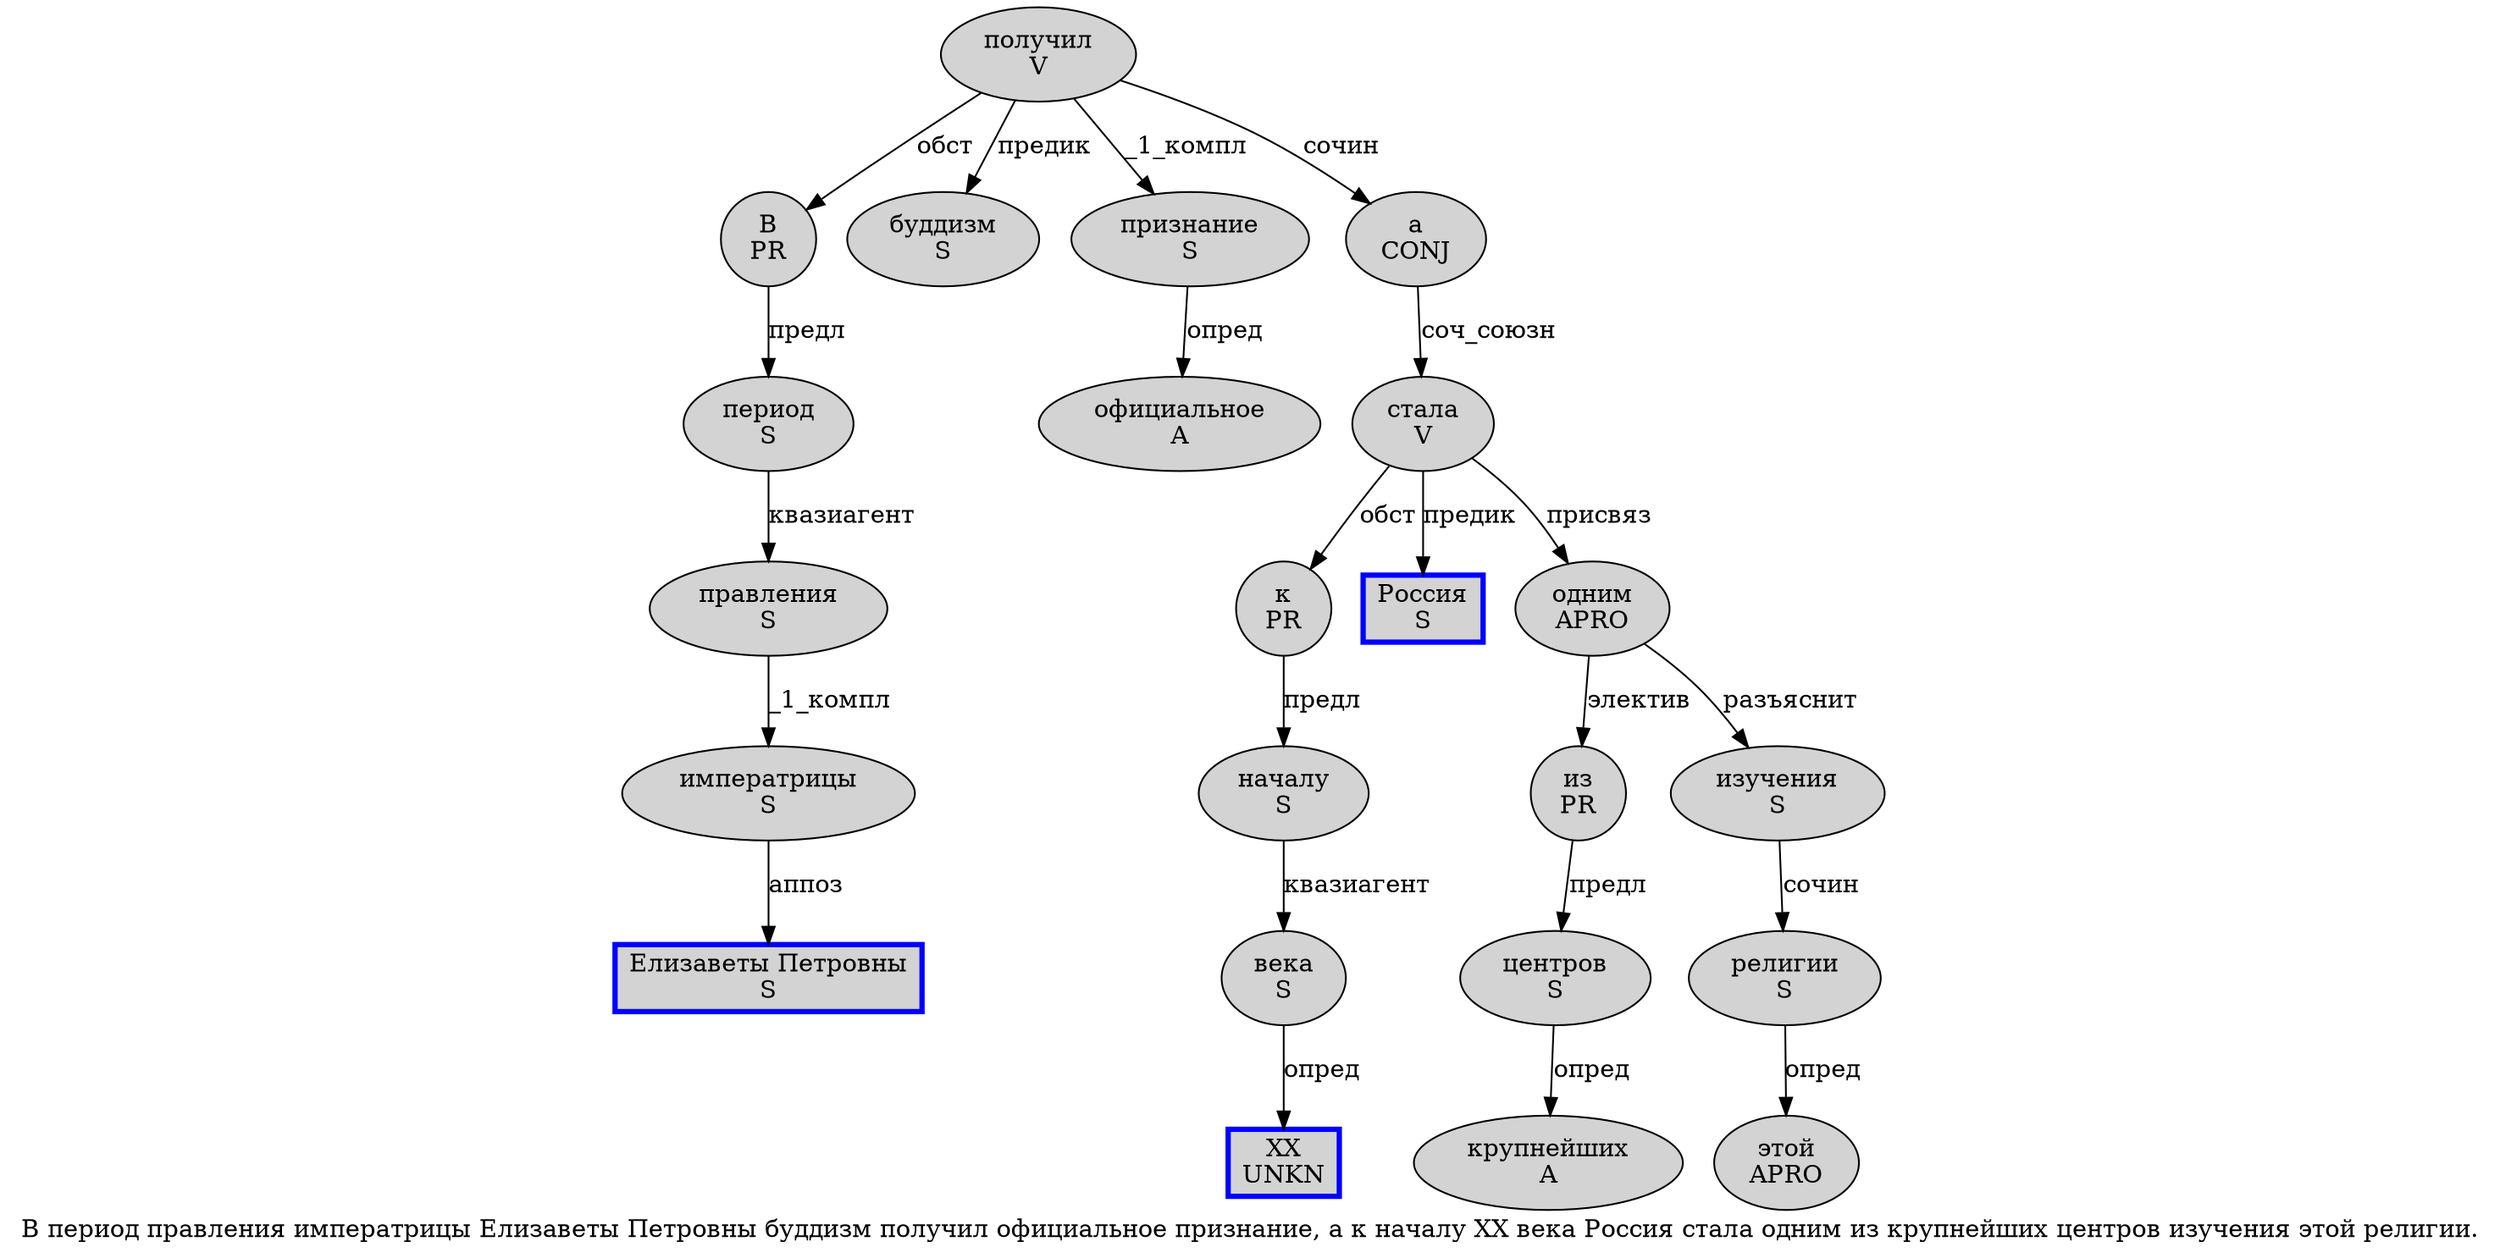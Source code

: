 digraph SENTENCE_1321 {
	graph [label="В период правления императрицы Елизаветы Петровны буддизм получил официальное признание, а к началу ХХ века Россия стала одним из крупнейших центров изучения этой религии."]
	node [style=filled]
		0 [label="В
PR" color="" fillcolor=lightgray penwidth=1 shape=ellipse]
		1 [label="период
S" color="" fillcolor=lightgray penwidth=1 shape=ellipse]
		2 [label="правления
S" color="" fillcolor=lightgray penwidth=1 shape=ellipse]
		3 [label="императрицы
S" color="" fillcolor=lightgray penwidth=1 shape=ellipse]
		4 [label="Елизаветы Петровны
S" color=blue fillcolor=lightgray penwidth=3 shape=box]
		5 [label="буддизм
S" color="" fillcolor=lightgray penwidth=1 shape=ellipse]
		6 [label="получил
V" color="" fillcolor=lightgray penwidth=1 shape=ellipse]
		7 [label="официальное
A" color="" fillcolor=lightgray penwidth=1 shape=ellipse]
		8 [label="признание
S" color="" fillcolor=lightgray penwidth=1 shape=ellipse]
		10 [label="а
CONJ" color="" fillcolor=lightgray penwidth=1 shape=ellipse]
		11 [label="к
PR" color="" fillcolor=lightgray penwidth=1 shape=ellipse]
		12 [label="началу
S" color="" fillcolor=lightgray penwidth=1 shape=ellipse]
		13 [label="ХХ
UNKN" color=blue fillcolor=lightgray penwidth=3 shape=box]
		14 [label="века
S" color="" fillcolor=lightgray penwidth=1 shape=ellipse]
		15 [label="Россия
S" color=blue fillcolor=lightgray penwidth=3 shape=box]
		16 [label="стала
V" color="" fillcolor=lightgray penwidth=1 shape=ellipse]
		17 [label="одним
APRO" color="" fillcolor=lightgray penwidth=1 shape=ellipse]
		18 [label="из
PR" color="" fillcolor=lightgray penwidth=1 shape=ellipse]
		19 [label="крупнейших
A" color="" fillcolor=lightgray penwidth=1 shape=ellipse]
		20 [label="центров
S" color="" fillcolor=lightgray penwidth=1 shape=ellipse]
		21 [label="изучения
S" color="" fillcolor=lightgray penwidth=1 shape=ellipse]
		22 [label="этой
APRO" color="" fillcolor=lightgray penwidth=1 shape=ellipse]
		23 [label="религии
S" color="" fillcolor=lightgray penwidth=1 shape=ellipse]
			14 -> 13 [label="опред"]
			10 -> 16 [label="соч_союзн"]
			3 -> 4 [label="аппоз"]
			16 -> 11 [label="обст"]
			16 -> 15 [label="предик"]
			16 -> 17 [label="присвяз"]
			23 -> 22 [label="опред"]
			20 -> 19 [label="опред"]
			18 -> 20 [label="предл"]
			8 -> 7 [label="опред"]
			11 -> 12 [label="предл"]
			6 -> 0 [label="обст"]
			6 -> 5 [label="предик"]
			6 -> 8 [label="_1_компл"]
			6 -> 10 [label="сочин"]
			12 -> 14 [label="квазиагент"]
			0 -> 1 [label="предл"]
			17 -> 18 [label="электив"]
			17 -> 21 [label="разъяснит"]
			2 -> 3 [label="_1_компл"]
			21 -> 23 [label="сочин"]
			1 -> 2 [label="квазиагент"]
}